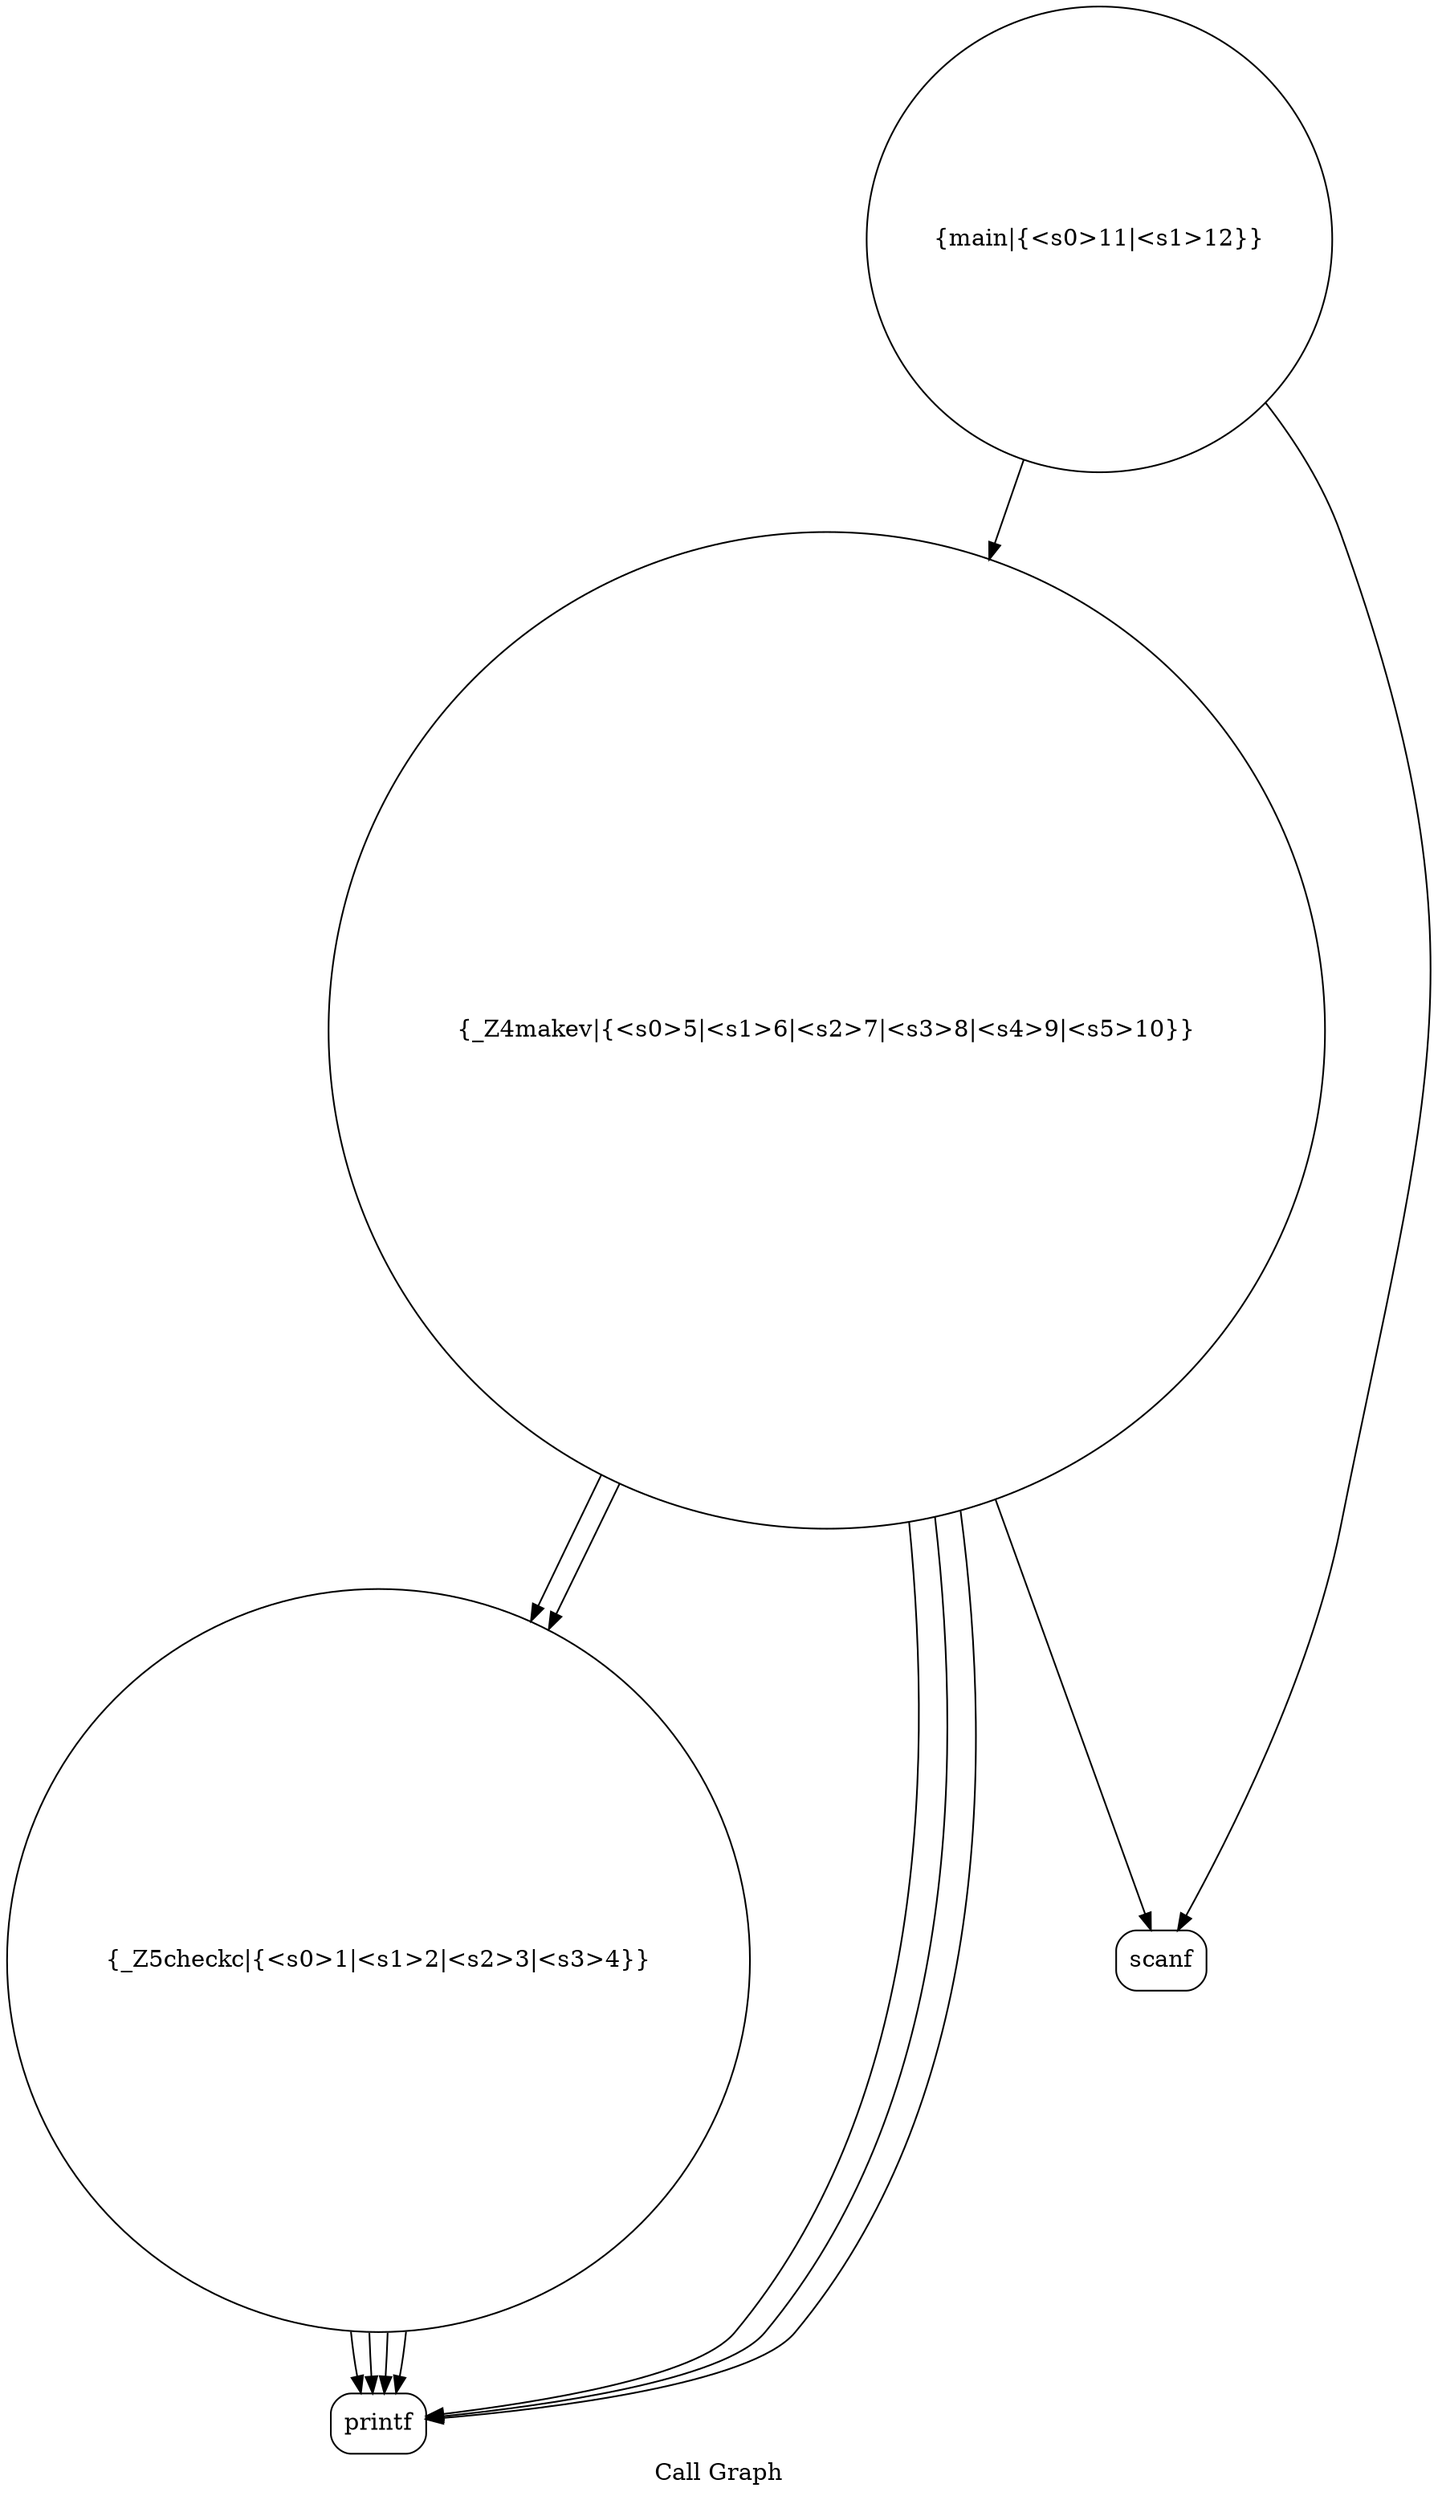 digraph "Call Graph" {
	label="Call Graph";

	Node0x561b62767400 [shape=record,shape=circle,label="{_Z5checkc|{<s0>1|<s1>2|<s2>3|<s3>4}}"];
	Node0x561b62767400:s0 -> Node0x561b62767890[color=black];
	Node0x561b62767400:s1 -> Node0x561b62767890[color=black];
	Node0x561b62767400:s2 -> Node0x561b62767890[color=black];
	Node0x561b62767400:s3 -> Node0x561b62767890[color=black];
	Node0x561b62767910 [shape=record,shape=circle,label="{_Z4makev|{<s0>5|<s1>6|<s2>7|<s3>8|<s4>9|<s5>10}}"];
	Node0x561b62767910:s0 -> Node0x561b62767890[color=black];
	Node0x561b62767910:s1 -> Node0x561b62767990[color=black];
	Node0x561b62767910:s2 -> Node0x561b62767400[color=black];
	Node0x561b62767910:s3 -> Node0x561b62767400[color=black];
	Node0x561b62767910:s4 -> Node0x561b62767890[color=black];
	Node0x561b62767910:s5 -> Node0x561b62767890[color=black];
	Node0x561b62767a10 [shape=record,shape=circle,label="{main|{<s0>11|<s1>12}}"];
	Node0x561b62767a10:s0 -> Node0x561b62767990[color=black];
	Node0x561b62767a10:s1 -> Node0x561b62767910[color=black];
	Node0x561b62767890 [shape=record,shape=Mrecord,label="{printf}"];
	Node0x561b62767990 [shape=record,shape=Mrecord,label="{scanf}"];
}
